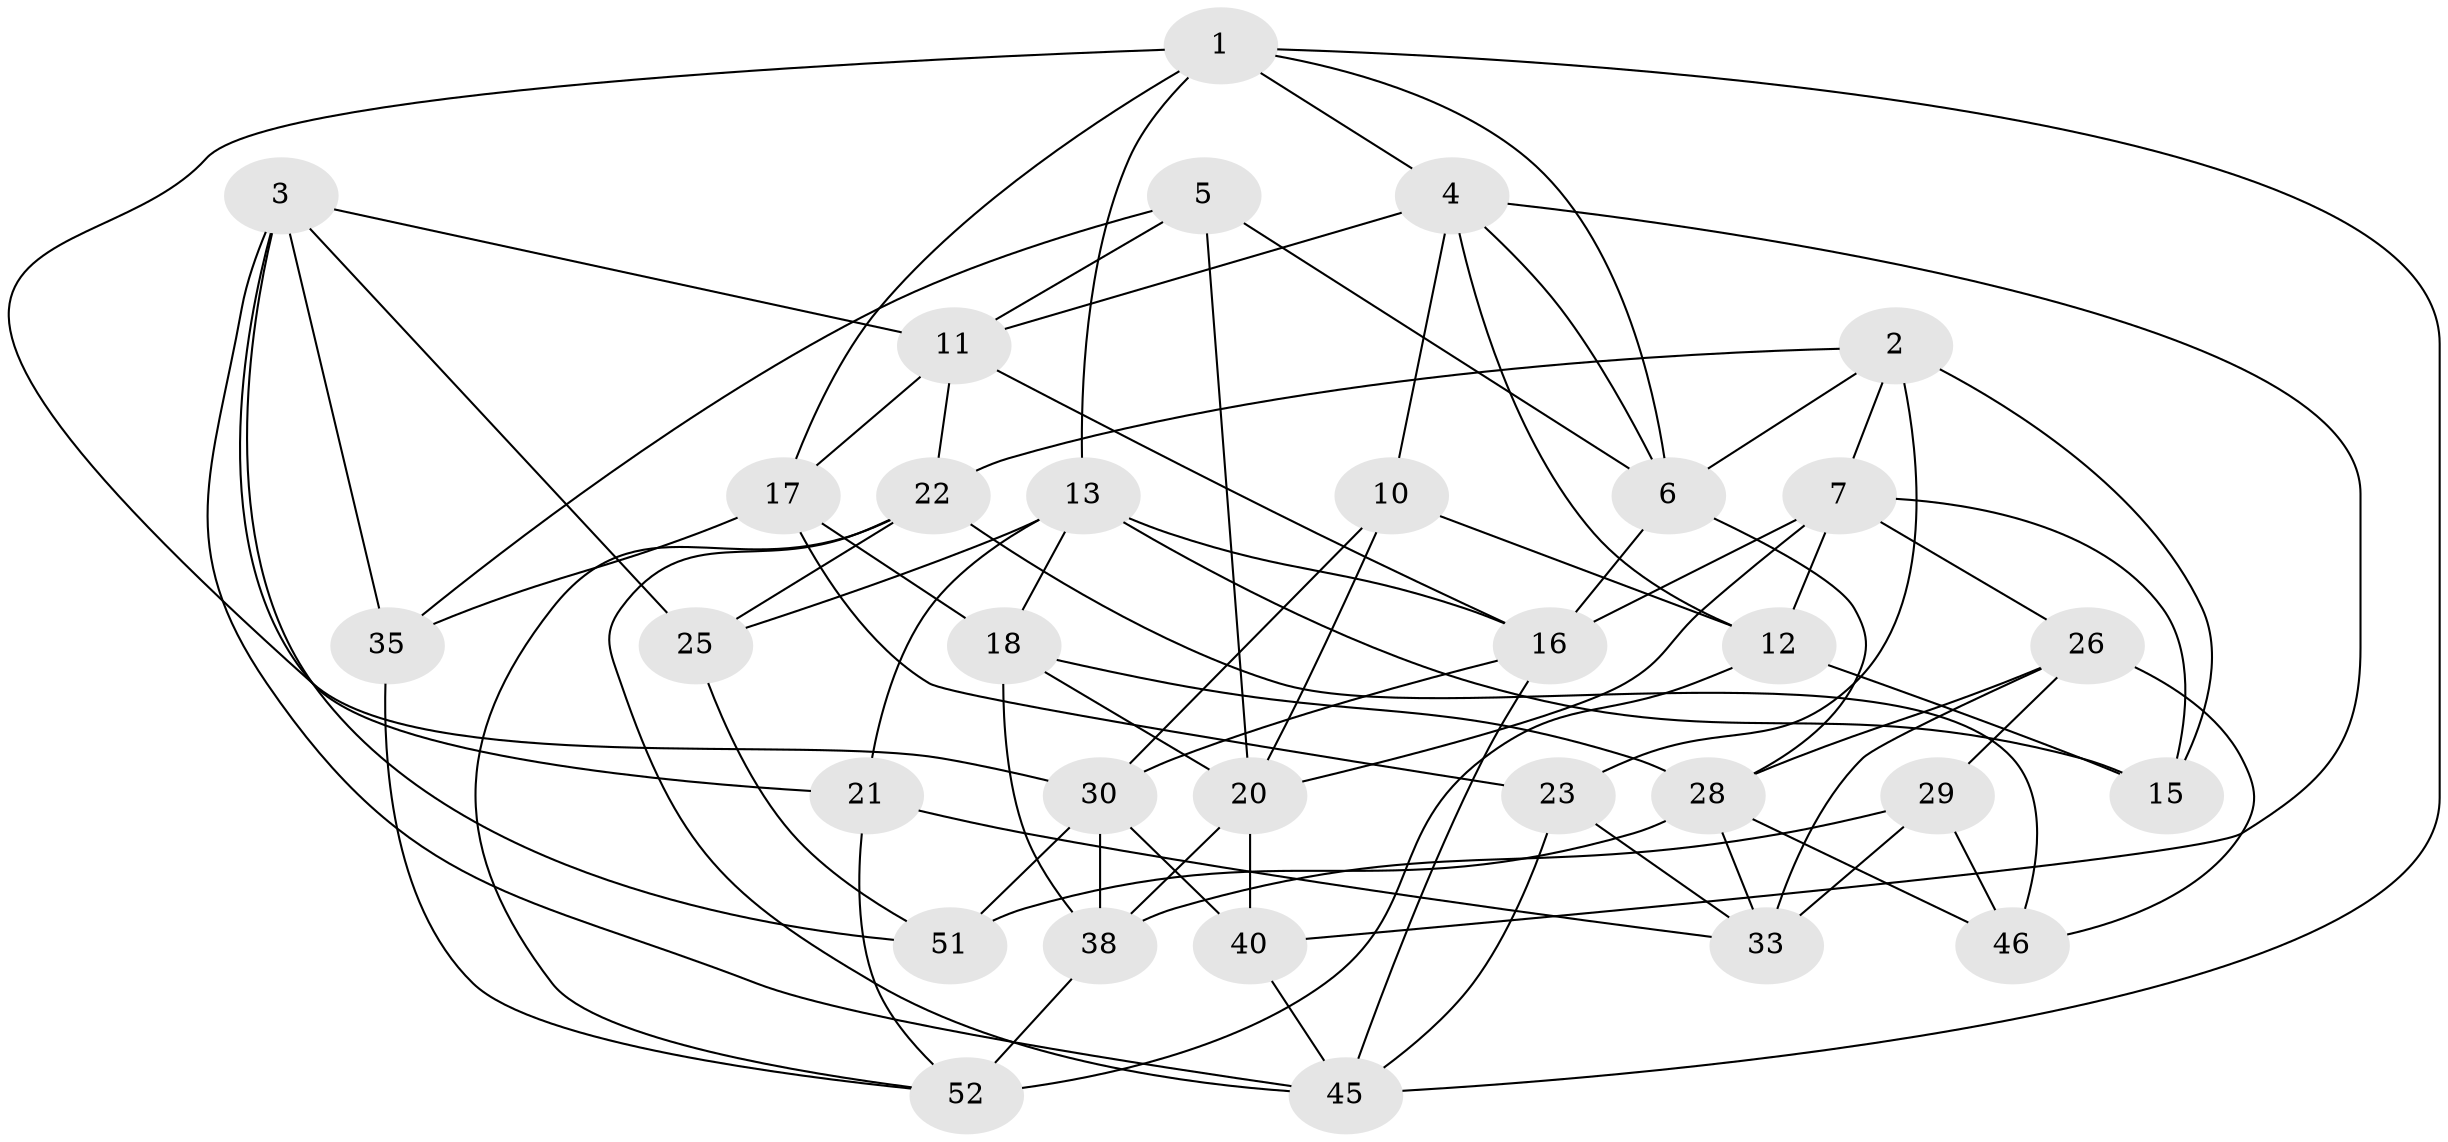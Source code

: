 // Generated by graph-tools (version 1.1) at 2025/24/03/03/25 07:24:28]
// undirected, 32 vertices, 81 edges
graph export_dot {
graph [start="1"]
  node [color=gray90,style=filled];
  1 [super="+9"];
  2 [super="+27"];
  3 [super="+14"];
  4 [super="+8"];
  5;
  6 [super="+49"];
  7 [super="+39"];
  10;
  11 [super="+31"];
  12 [super="+19"];
  13 [super="+32"];
  15 [super="+42"];
  16 [super="+41"];
  17 [super="+54"];
  18 [super="+34"];
  20 [super="+24"];
  21;
  22 [super="+44"];
  23;
  25;
  26 [super="+48"];
  28 [super="+36"];
  29;
  30 [super="+37"];
  33 [super="+50"];
  35;
  38 [super="+43"];
  40;
  45 [super="+47"];
  46;
  51;
  52 [super="+53"];
  1 -- 17;
  1 -- 6;
  1 -- 45;
  1 -- 4;
  1 -- 13;
  1 -- 30;
  2 -- 6;
  2 -- 15 [weight=2];
  2 -- 7;
  2 -- 22;
  2 -- 23;
  3 -- 21;
  3 -- 35;
  3 -- 25;
  3 -- 51;
  3 -- 45;
  3 -- 11;
  4 -- 40;
  4 -- 10;
  4 -- 12;
  4 -- 6;
  4 -- 11;
  5 -- 35;
  5 -- 20;
  5 -- 11;
  5 -- 6;
  6 -- 16;
  6 -- 28;
  7 -- 26;
  7 -- 12;
  7 -- 16;
  7 -- 20;
  7 -- 15;
  10 -- 20;
  10 -- 12;
  10 -- 30;
  11 -- 17;
  11 -- 22;
  11 -- 16;
  12 -- 52;
  12 -- 15 [weight=2];
  13 -- 18;
  13 -- 16;
  13 -- 25;
  13 -- 21;
  13 -- 15;
  16 -- 45;
  16 -- 30;
  17 -- 23;
  17 -- 18 [weight=2];
  17 -- 35;
  18 -- 20;
  18 -- 28;
  18 -- 38;
  20 -- 40;
  20 -- 38;
  21 -- 52;
  21 -- 33;
  22 -- 25;
  22 -- 46;
  22 -- 45;
  22 -- 52;
  23 -- 33;
  23 -- 45;
  25 -- 51;
  26 -- 33 [weight=2];
  26 -- 28;
  26 -- 29;
  26 -- 46;
  28 -- 46;
  28 -- 33;
  28 -- 51;
  29 -- 46;
  29 -- 38;
  29 -- 33;
  30 -- 51;
  30 -- 40;
  30 -- 38;
  35 -- 52;
  38 -- 52 [weight=2];
  40 -- 45;
}
